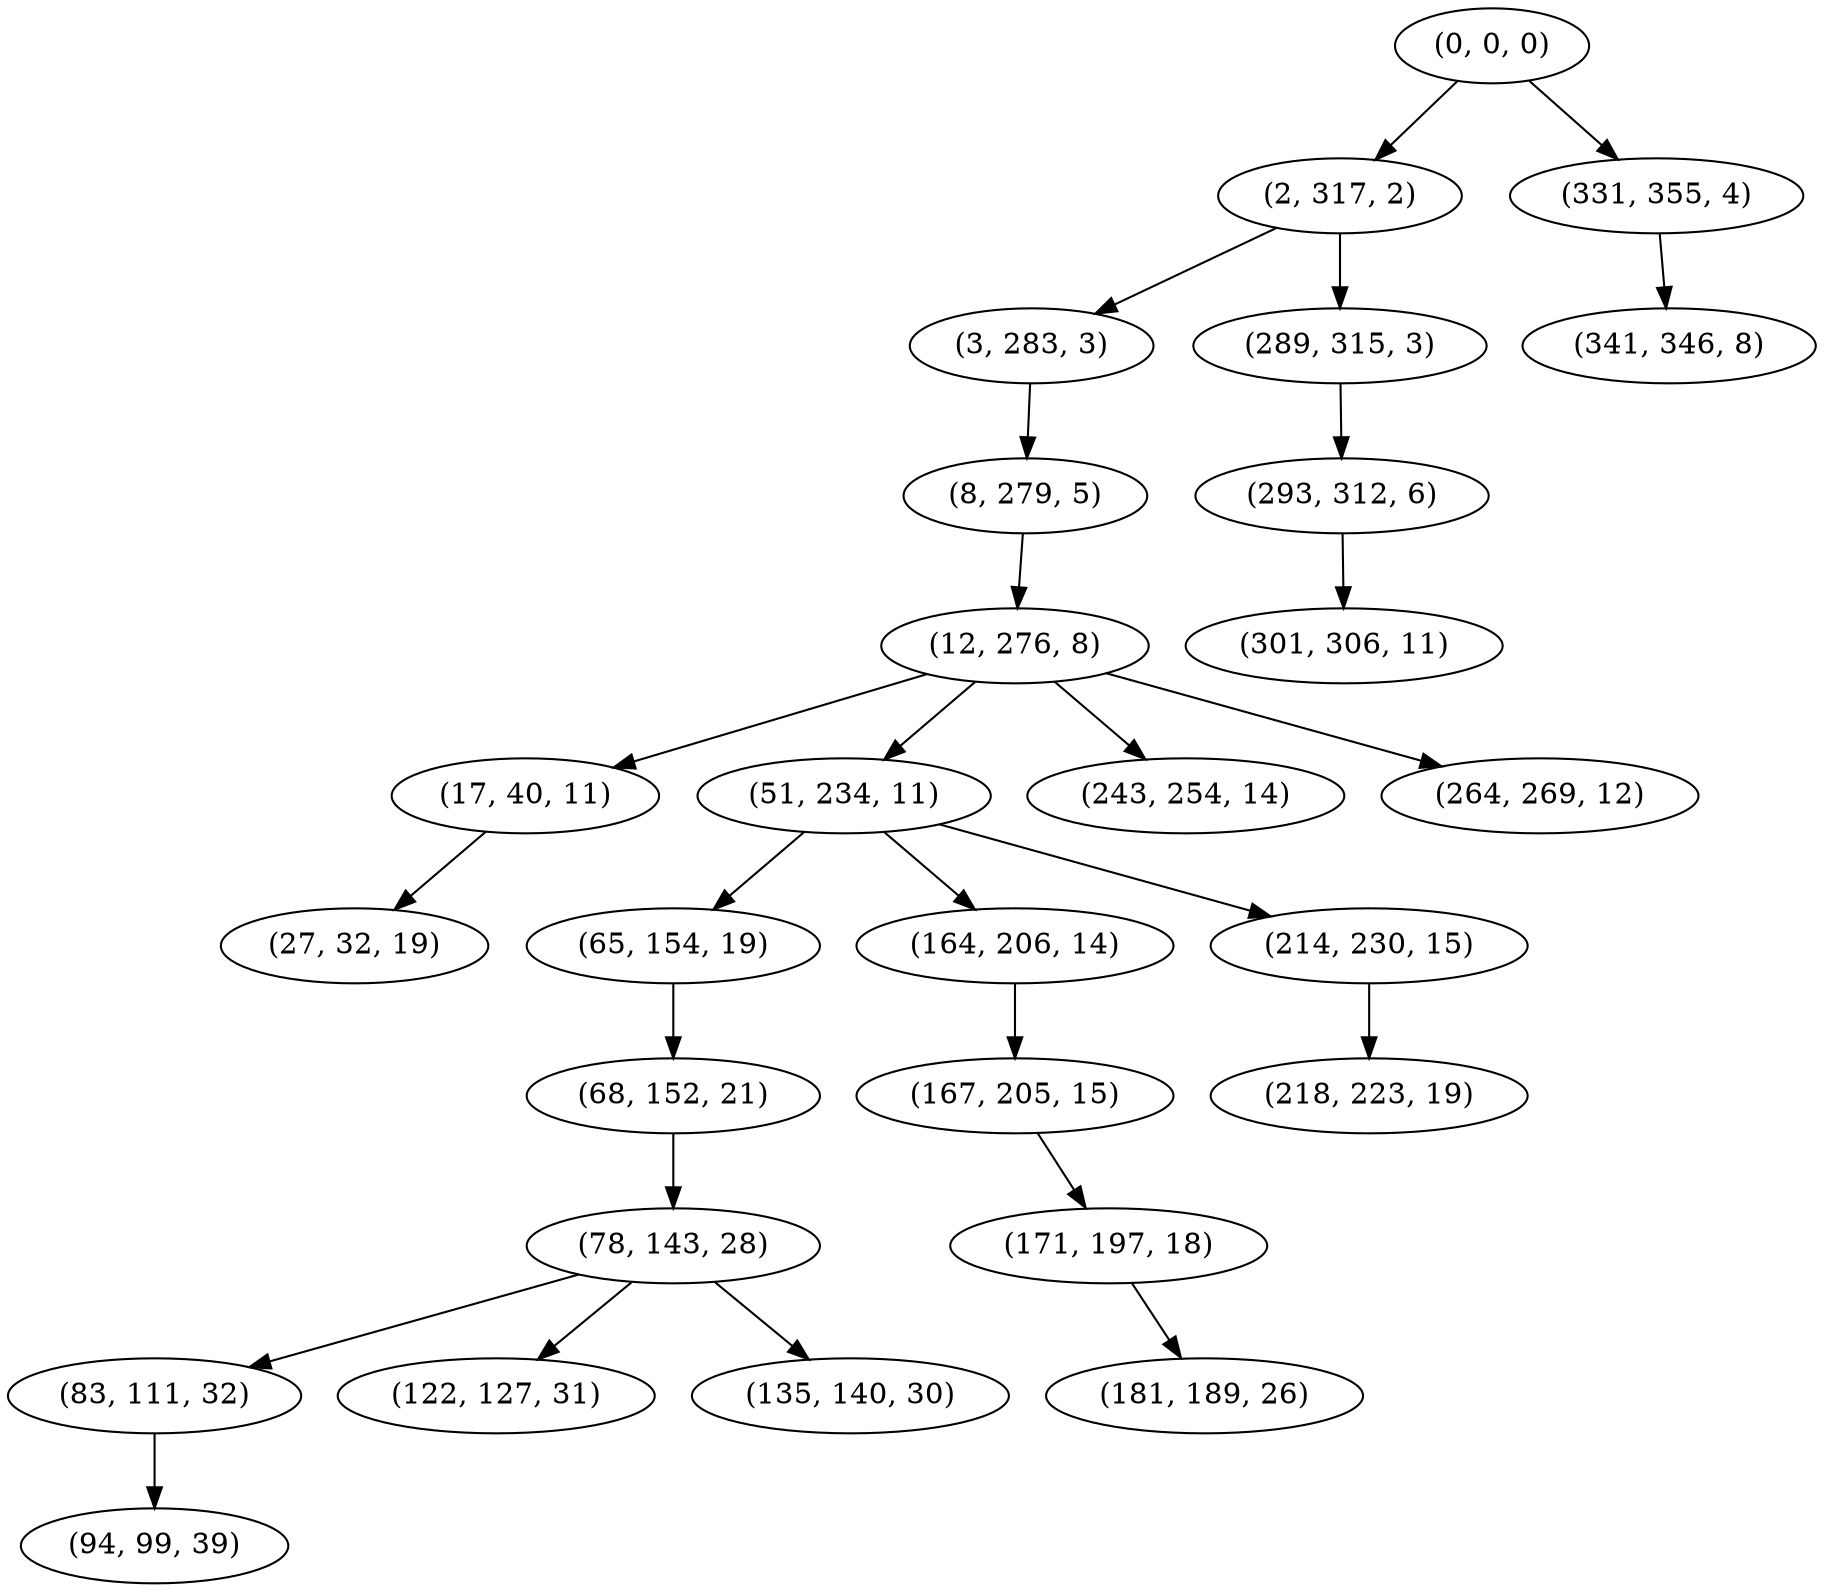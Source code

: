 digraph tree {
    "(0, 0, 0)";
    "(2, 317, 2)";
    "(3, 283, 3)";
    "(8, 279, 5)";
    "(12, 276, 8)";
    "(17, 40, 11)";
    "(27, 32, 19)";
    "(51, 234, 11)";
    "(65, 154, 19)";
    "(68, 152, 21)";
    "(78, 143, 28)";
    "(83, 111, 32)";
    "(94, 99, 39)";
    "(122, 127, 31)";
    "(135, 140, 30)";
    "(164, 206, 14)";
    "(167, 205, 15)";
    "(171, 197, 18)";
    "(181, 189, 26)";
    "(214, 230, 15)";
    "(218, 223, 19)";
    "(243, 254, 14)";
    "(264, 269, 12)";
    "(289, 315, 3)";
    "(293, 312, 6)";
    "(301, 306, 11)";
    "(331, 355, 4)";
    "(341, 346, 8)";
    "(0, 0, 0)" -> "(2, 317, 2)";
    "(0, 0, 0)" -> "(331, 355, 4)";
    "(2, 317, 2)" -> "(3, 283, 3)";
    "(2, 317, 2)" -> "(289, 315, 3)";
    "(3, 283, 3)" -> "(8, 279, 5)";
    "(8, 279, 5)" -> "(12, 276, 8)";
    "(12, 276, 8)" -> "(17, 40, 11)";
    "(12, 276, 8)" -> "(51, 234, 11)";
    "(12, 276, 8)" -> "(243, 254, 14)";
    "(12, 276, 8)" -> "(264, 269, 12)";
    "(17, 40, 11)" -> "(27, 32, 19)";
    "(51, 234, 11)" -> "(65, 154, 19)";
    "(51, 234, 11)" -> "(164, 206, 14)";
    "(51, 234, 11)" -> "(214, 230, 15)";
    "(65, 154, 19)" -> "(68, 152, 21)";
    "(68, 152, 21)" -> "(78, 143, 28)";
    "(78, 143, 28)" -> "(83, 111, 32)";
    "(78, 143, 28)" -> "(122, 127, 31)";
    "(78, 143, 28)" -> "(135, 140, 30)";
    "(83, 111, 32)" -> "(94, 99, 39)";
    "(164, 206, 14)" -> "(167, 205, 15)";
    "(167, 205, 15)" -> "(171, 197, 18)";
    "(171, 197, 18)" -> "(181, 189, 26)";
    "(214, 230, 15)" -> "(218, 223, 19)";
    "(289, 315, 3)" -> "(293, 312, 6)";
    "(293, 312, 6)" -> "(301, 306, 11)";
    "(331, 355, 4)" -> "(341, 346, 8)";
}

